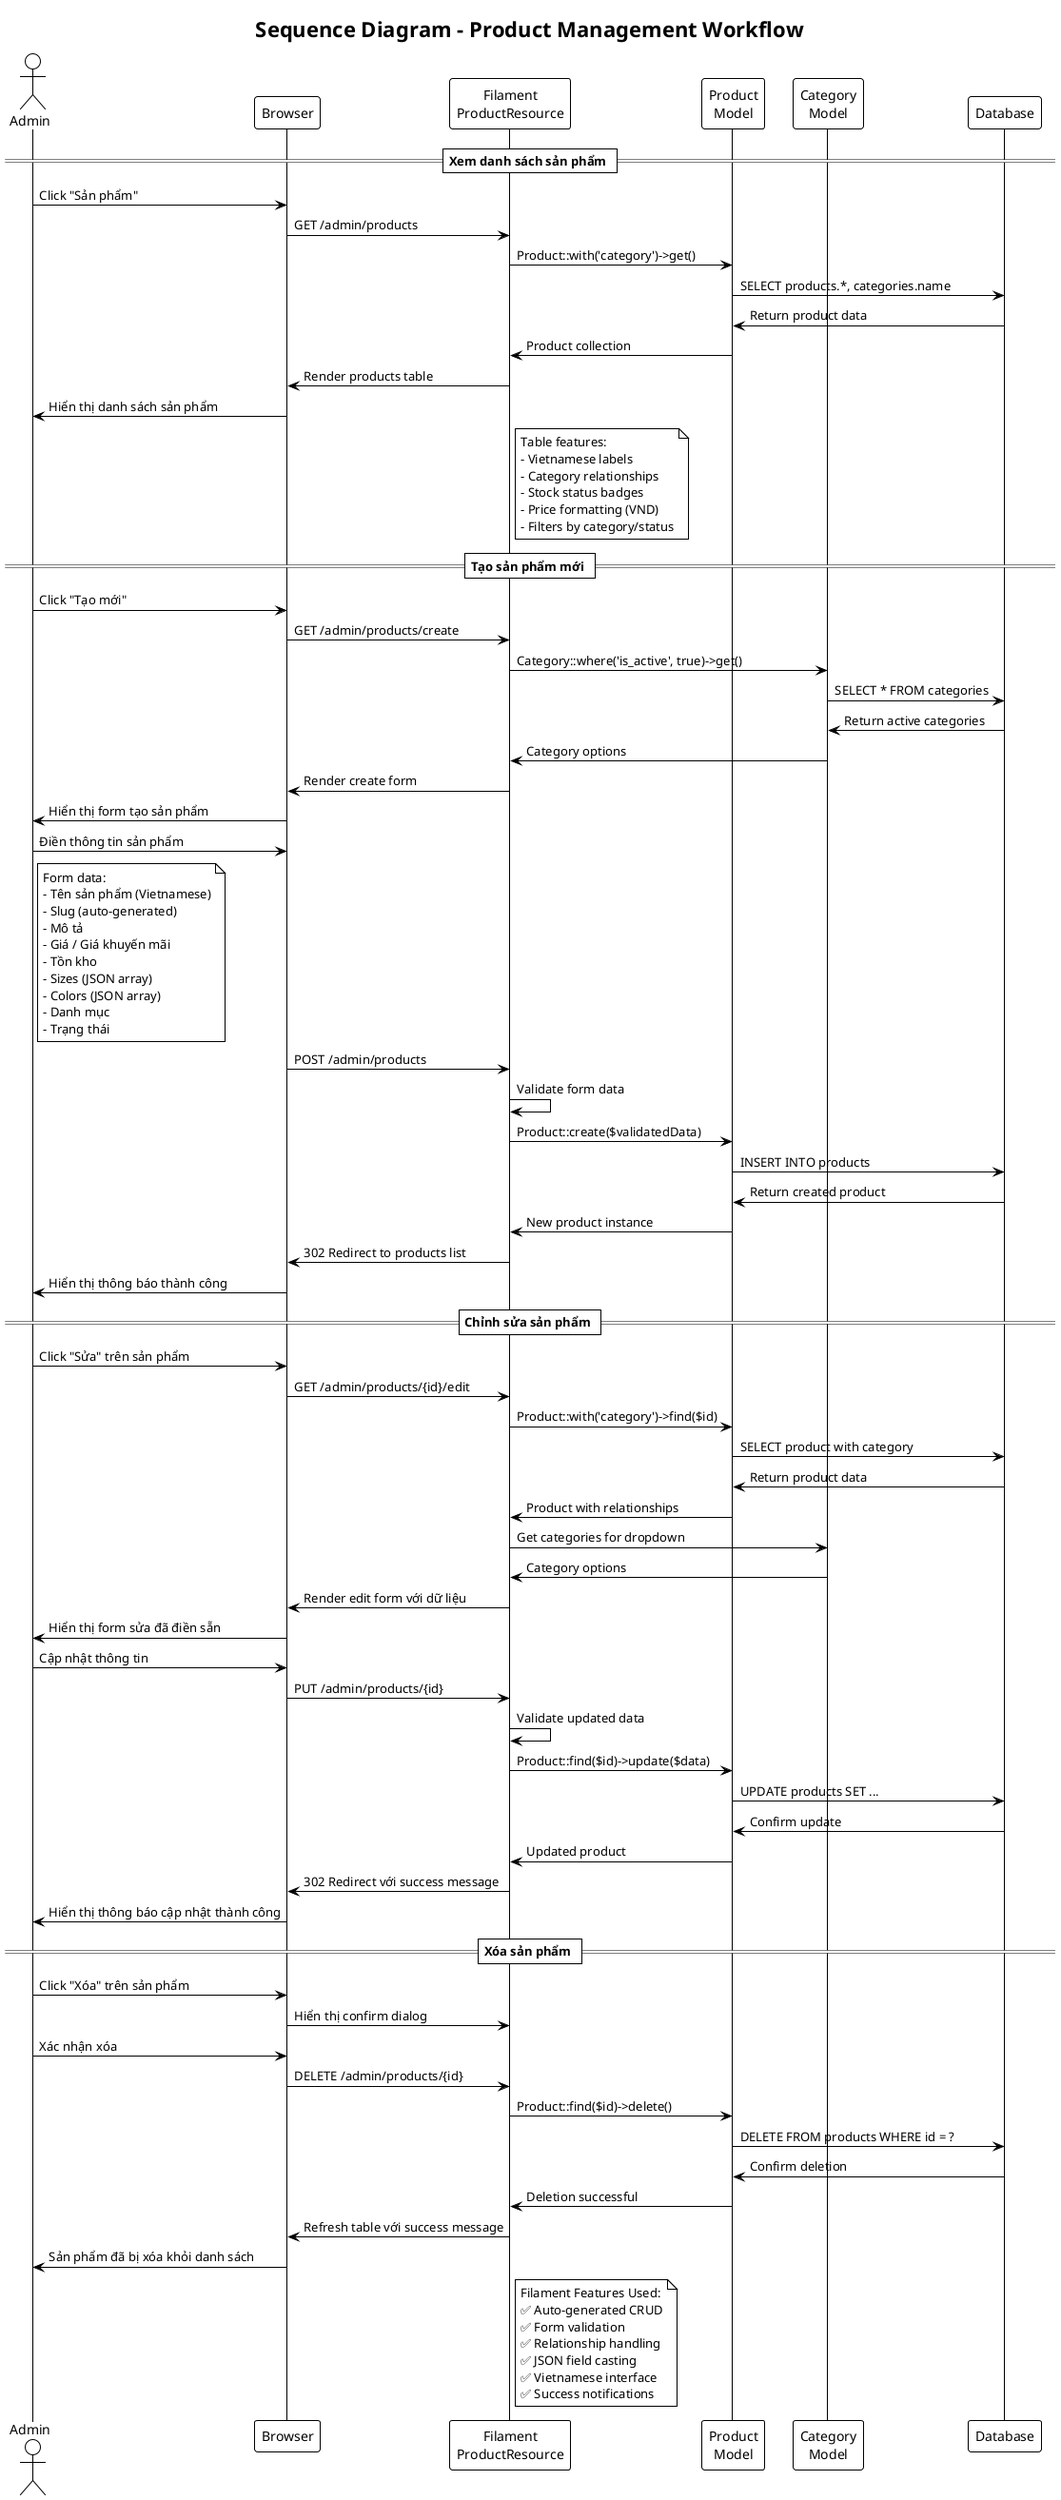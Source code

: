 @startuml SellCloth-Product-Management-Sequence
!theme plain
title Sequence Diagram - Product Management Workflow

actor "Admin" as Admin
participant "Browser" as Browser
participant "Filament\nProductResource" as ProductResource
participant "Product\nModel" as ProductModel
participant "Category\nModel" as CategoryModel
participant "Database" as DB

== Xem danh sách sản phẩm ==
Admin -> Browser: Click "Sản phẩm"
Browser -> ProductResource: GET /admin/products
ProductResource -> ProductModel: Product::with('category')->get()
ProductModel -> DB: SELECT products.*, categories.name
DB -> ProductModel: Return product data
ProductModel -> ProductResource: Product collection
ProductResource -> Browser: Render products table
Browser -> Admin: Hiển thị danh sách sản phẩm

note right of ProductResource
  Table features:
  - Vietnamese labels
  - Category relationships
  - Stock status badges
  - Price formatting (VND)
  - Filters by category/status
end note

== Tạo sản phẩm mới ==
Admin -> Browser: Click "Tạo mới"
Browser -> ProductResource: GET /admin/products/create
ProductResource -> CategoryModel: Category::where('is_active', true)->get()
CategoryModel -> DB: SELECT * FROM categories
DB -> CategoryModel: Return active categories
CategoryModel -> ProductResource: Category options
ProductResource -> Browser: Render create form
Browser -> Admin: Hiển thị form tạo sản phẩm

Admin -> Browser: Điền thông tin sản phẩm
note right of Admin
  Form data:
  - Tên sản phẩm (Vietnamese)
  - Slug (auto-generated)
  - Mô tả
  - Giá / Giá khuyến mãi
  - Tồn kho
  - Sizes (JSON array)
  - Colors (JSON array)
  - Danh mục
  - Trạng thái
end note

Browser -> ProductResource: POST /admin/products
ProductResource -> ProductResource: Validate form data
ProductResource -> ProductModel: Product::create($validatedData)
ProductModel -> DB: INSERT INTO products
DB -> ProductModel: Return created product
ProductModel -> ProductResource: New product instance
ProductResource -> Browser: 302 Redirect to products list
Browser -> Admin: Hiển thị thông báo thành công

== Chỉnh sửa sản phẩm ==
Admin -> Browser: Click "Sửa" trên sản phẩm
Browser -> ProductResource: GET /admin/products/{id}/edit
ProductResource -> ProductModel: Product::with('category')->find($id)
ProductModel -> DB: SELECT product with category
DB -> ProductModel: Return product data
ProductModel -> ProductResource: Product with relationships
ProductResource -> CategoryModel: Get categories for dropdown
CategoryModel -> ProductResource: Category options
ProductResource -> Browser: Render edit form với dữ liệu
Browser -> Admin: Hiển thị form sửa đã điền sẵn

Admin -> Browser: Cập nhật thông tin
Browser -> ProductResource: PUT /admin/products/{id}
ProductResource -> ProductResource: Validate updated data
ProductResource -> ProductModel: Product::find($id)->update($data)
ProductModel -> DB: UPDATE products SET ...
DB -> ProductModel: Confirm update
ProductModel -> ProductResource: Updated product
ProductResource -> Browser: 302 Redirect với success message
Browser -> Admin: Hiển thị thông báo cập nhật thành công

== Xóa sản phẩm ==
Admin -> Browser: Click "Xóa" trên sản phẩm
Browser -> ProductResource: Hiển thị confirm dialog
Admin -> Browser: Xác nhận xóa
Browser -> ProductResource: DELETE /admin/products/{id}
ProductResource -> ProductModel: Product::find($id)->delete()
ProductModel -> DB: DELETE FROM products WHERE id = ?
DB -> ProductModel: Confirm deletion
ProductModel -> ProductResource: Deletion successful
ProductResource -> Browser: Refresh table với success message
Browser -> Admin: Sản phẩm đã bị xóa khỏi danh sách

note right of ProductResource
  Filament Features Used:
  ✅ Auto-generated CRUD
  ✅ Form validation
  ✅ Relationship handling
  ✅ JSON field casting
  ✅ Vietnamese interface
  ✅ Success notifications
end note

@enduml
